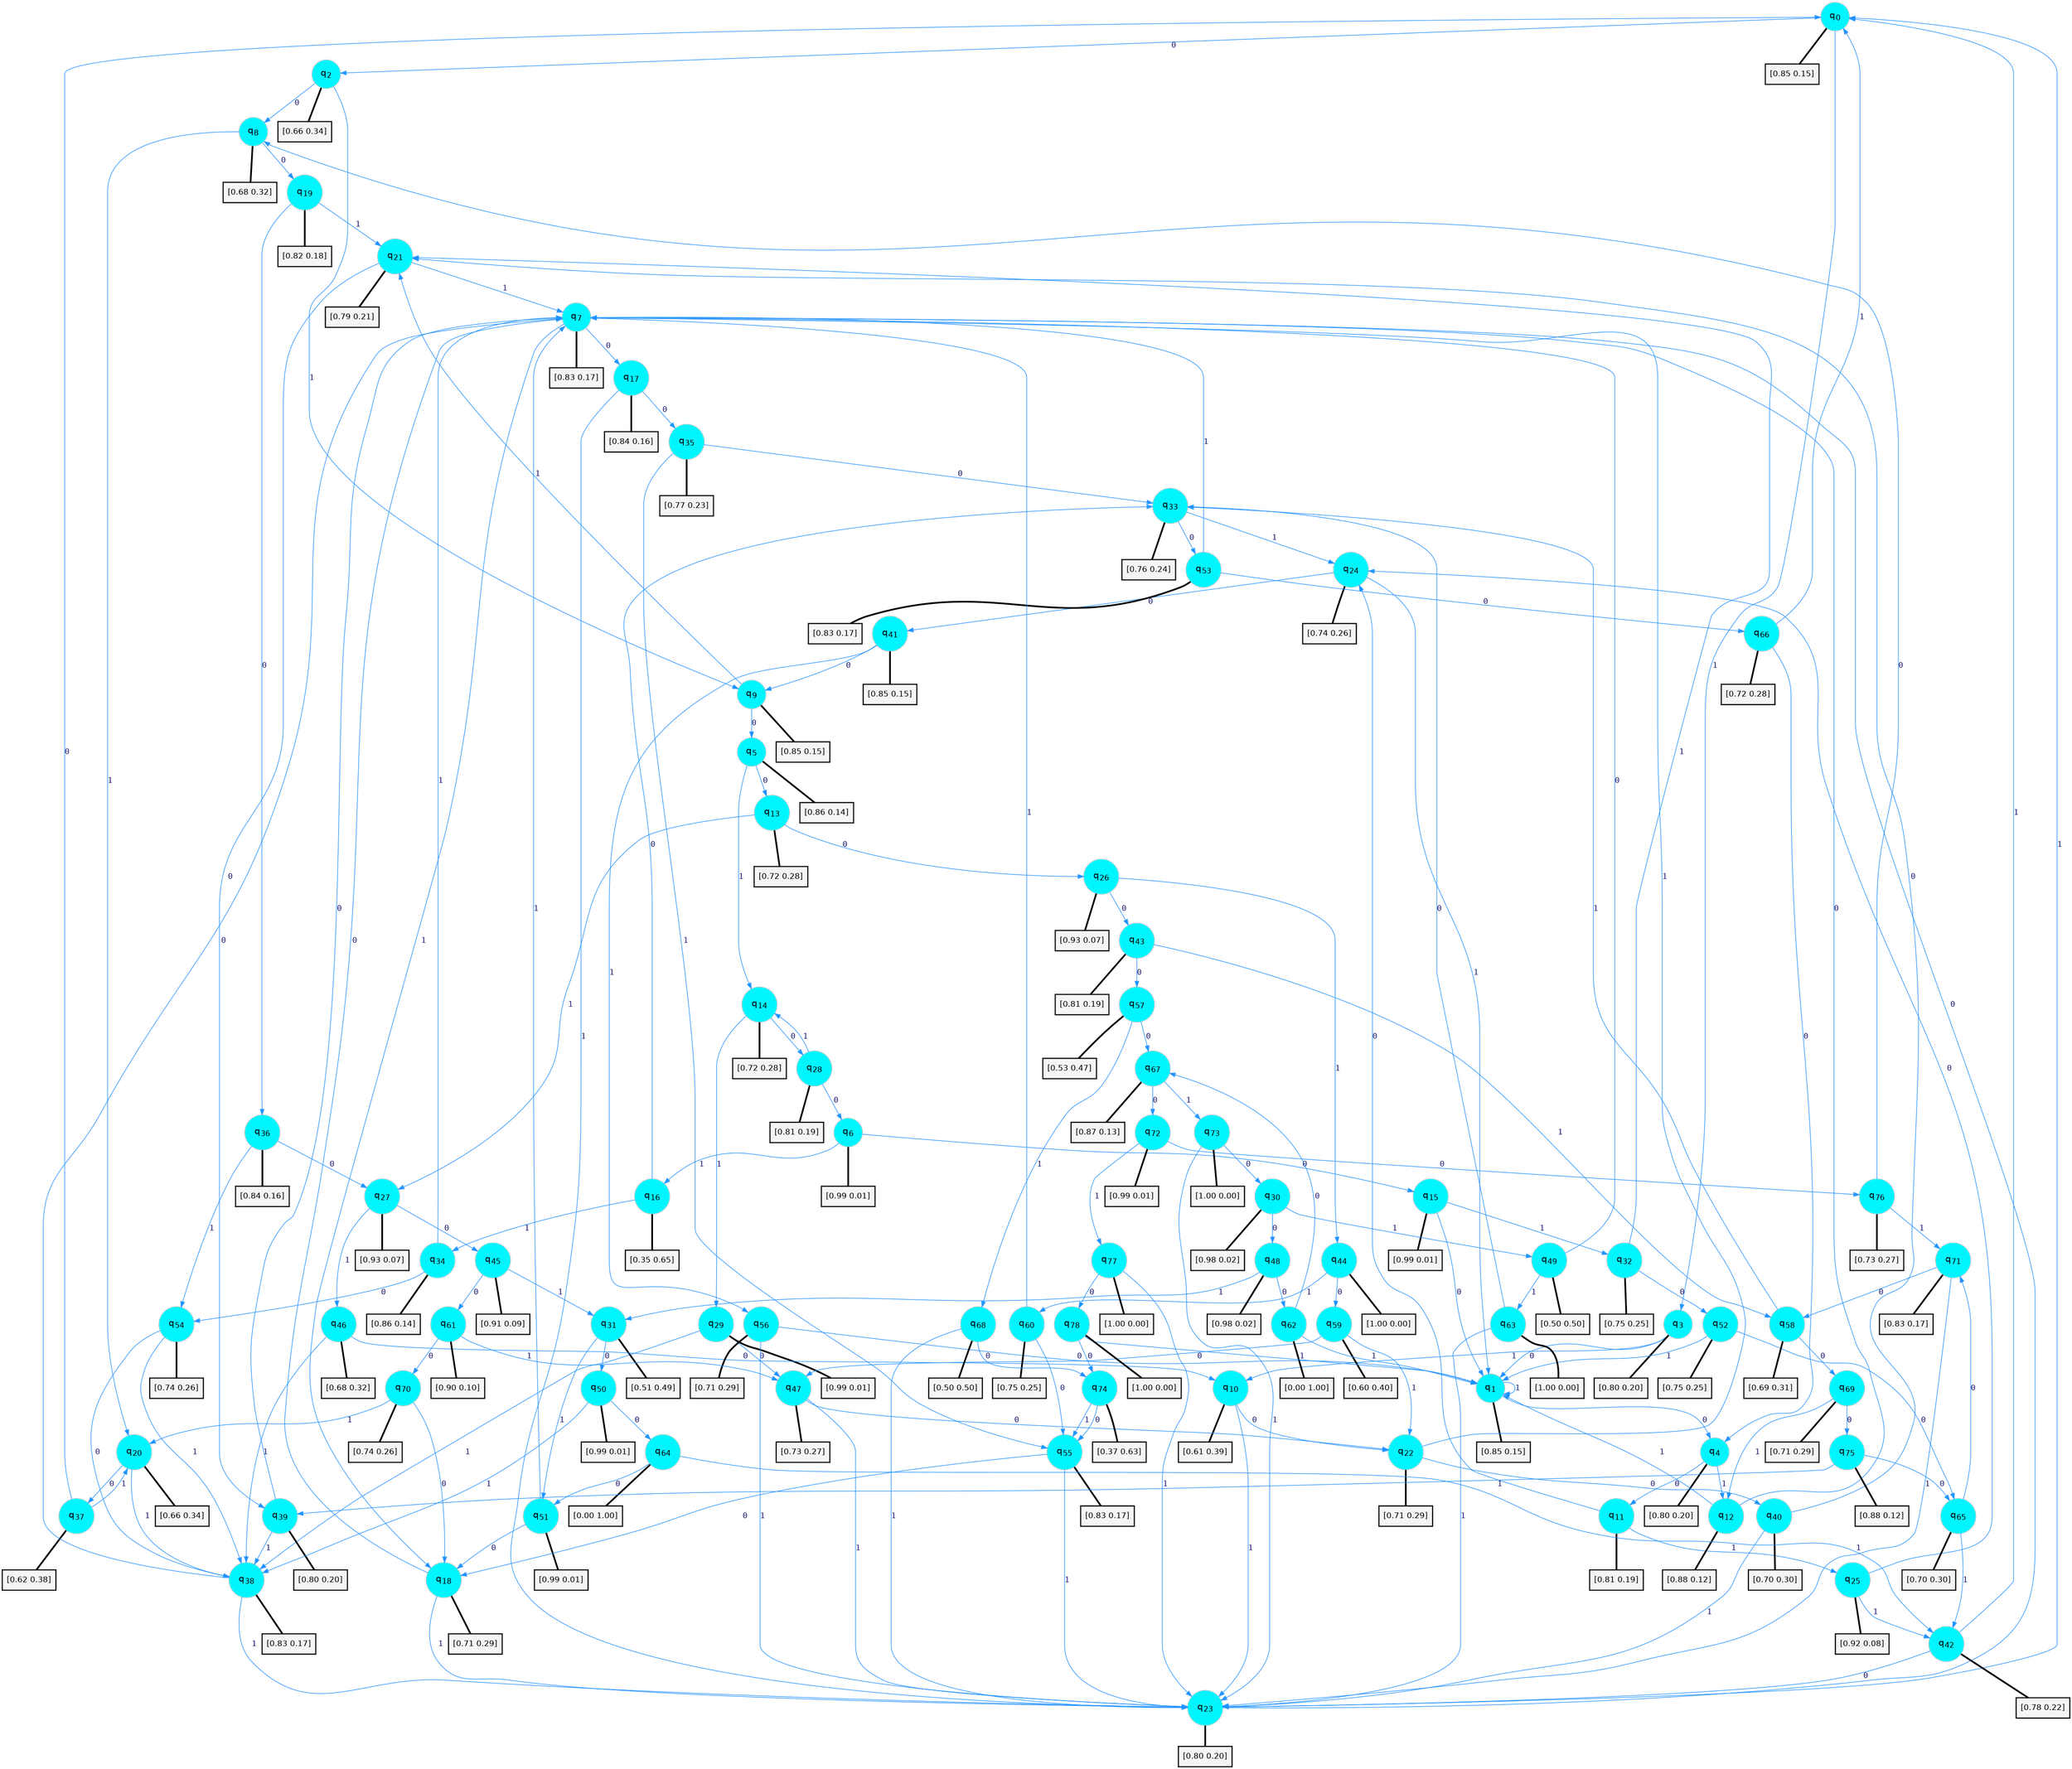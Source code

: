 digraph G {
graph [
bgcolor=transparent, dpi=300, rankdir=TD, size="40,25"];
node [
color=gray, fillcolor=turquoise1, fontcolor=black, fontname=Helvetica, fontsize=16, fontweight=bold, shape=circle, style=filled];
edge [
arrowsize=1, color=dodgerblue1, fontcolor=midnightblue, fontname=courier, fontweight=bold, penwidth=1, style=solid, weight=20];
0[label=<q<SUB>0</SUB>>];
1[label=<q<SUB>1</SUB>>];
2[label=<q<SUB>2</SUB>>];
3[label=<q<SUB>3</SUB>>];
4[label=<q<SUB>4</SUB>>];
5[label=<q<SUB>5</SUB>>];
6[label=<q<SUB>6</SUB>>];
7[label=<q<SUB>7</SUB>>];
8[label=<q<SUB>8</SUB>>];
9[label=<q<SUB>9</SUB>>];
10[label=<q<SUB>10</SUB>>];
11[label=<q<SUB>11</SUB>>];
12[label=<q<SUB>12</SUB>>];
13[label=<q<SUB>13</SUB>>];
14[label=<q<SUB>14</SUB>>];
15[label=<q<SUB>15</SUB>>];
16[label=<q<SUB>16</SUB>>];
17[label=<q<SUB>17</SUB>>];
18[label=<q<SUB>18</SUB>>];
19[label=<q<SUB>19</SUB>>];
20[label=<q<SUB>20</SUB>>];
21[label=<q<SUB>21</SUB>>];
22[label=<q<SUB>22</SUB>>];
23[label=<q<SUB>23</SUB>>];
24[label=<q<SUB>24</SUB>>];
25[label=<q<SUB>25</SUB>>];
26[label=<q<SUB>26</SUB>>];
27[label=<q<SUB>27</SUB>>];
28[label=<q<SUB>28</SUB>>];
29[label=<q<SUB>29</SUB>>];
30[label=<q<SUB>30</SUB>>];
31[label=<q<SUB>31</SUB>>];
32[label=<q<SUB>32</SUB>>];
33[label=<q<SUB>33</SUB>>];
34[label=<q<SUB>34</SUB>>];
35[label=<q<SUB>35</SUB>>];
36[label=<q<SUB>36</SUB>>];
37[label=<q<SUB>37</SUB>>];
38[label=<q<SUB>38</SUB>>];
39[label=<q<SUB>39</SUB>>];
40[label=<q<SUB>40</SUB>>];
41[label=<q<SUB>41</SUB>>];
42[label=<q<SUB>42</SUB>>];
43[label=<q<SUB>43</SUB>>];
44[label=<q<SUB>44</SUB>>];
45[label=<q<SUB>45</SUB>>];
46[label=<q<SUB>46</SUB>>];
47[label=<q<SUB>47</SUB>>];
48[label=<q<SUB>48</SUB>>];
49[label=<q<SUB>49</SUB>>];
50[label=<q<SUB>50</SUB>>];
51[label=<q<SUB>51</SUB>>];
52[label=<q<SUB>52</SUB>>];
53[label=<q<SUB>53</SUB>>];
54[label=<q<SUB>54</SUB>>];
55[label=<q<SUB>55</SUB>>];
56[label=<q<SUB>56</SUB>>];
57[label=<q<SUB>57</SUB>>];
58[label=<q<SUB>58</SUB>>];
59[label=<q<SUB>59</SUB>>];
60[label=<q<SUB>60</SUB>>];
61[label=<q<SUB>61</SUB>>];
62[label=<q<SUB>62</SUB>>];
63[label=<q<SUB>63</SUB>>];
64[label=<q<SUB>64</SUB>>];
65[label=<q<SUB>65</SUB>>];
66[label=<q<SUB>66</SUB>>];
67[label=<q<SUB>67</SUB>>];
68[label=<q<SUB>68</SUB>>];
69[label=<q<SUB>69</SUB>>];
70[label=<q<SUB>70</SUB>>];
71[label=<q<SUB>71</SUB>>];
72[label=<q<SUB>72</SUB>>];
73[label=<q<SUB>73</SUB>>];
74[label=<q<SUB>74</SUB>>];
75[label=<q<SUB>75</SUB>>];
76[label=<q<SUB>76</SUB>>];
77[label=<q<SUB>77</SUB>>];
78[label=<q<SUB>78</SUB>>];
79[label="[0.85 0.15]", shape=box,fontcolor=black, fontname=Helvetica, fontsize=14, penwidth=2, fillcolor=whitesmoke,color=black];
80[label="[0.85 0.15]", shape=box,fontcolor=black, fontname=Helvetica, fontsize=14, penwidth=2, fillcolor=whitesmoke,color=black];
81[label="[0.66 0.34]", shape=box,fontcolor=black, fontname=Helvetica, fontsize=14, penwidth=2, fillcolor=whitesmoke,color=black];
82[label="[0.80 0.20]", shape=box,fontcolor=black, fontname=Helvetica, fontsize=14, penwidth=2, fillcolor=whitesmoke,color=black];
83[label="[0.80 0.20]", shape=box,fontcolor=black, fontname=Helvetica, fontsize=14, penwidth=2, fillcolor=whitesmoke,color=black];
84[label="[0.86 0.14]", shape=box,fontcolor=black, fontname=Helvetica, fontsize=14, penwidth=2, fillcolor=whitesmoke,color=black];
85[label="[0.99 0.01]", shape=box,fontcolor=black, fontname=Helvetica, fontsize=14, penwidth=2, fillcolor=whitesmoke,color=black];
86[label="[0.83 0.17]", shape=box,fontcolor=black, fontname=Helvetica, fontsize=14, penwidth=2, fillcolor=whitesmoke,color=black];
87[label="[0.68 0.32]", shape=box,fontcolor=black, fontname=Helvetica, fontsize=14, penwidth=2, fillcolor=whitesmoke,color=black];
88[label="[0.85 0.15]", shape=box,fontcolor=black, fontname=Helvetica, fontsize=14, penwidth=2, fillcolor=whitesmoke,color=black];
89[label="[0.61 0.39]", shape=box,fontcolor=black, fontname=Helvetica, fontsize=14, penwidth=2, fillcolor=whitesmoke,color=black];
90[label="[0.81 0.19]", shape=box,fontcolor=black, fontname=Helvetica, fontsize=14, penwidth=2, fillcolor=whitesmoke,color=black];
91[label="[0.88 0.12]", shape=box,fontcolor=black, fontname=Helvetica, fontsize=14, penwidth=2, fillcolor=whitesmoke,color=black];
92[label="[0.72 0.28]", shape=box,fontcolor=black, fontname=Helvetica, fontsize=14, penwidth=2, fillcolor=whitesmoke,color=black];
93[label="[0.72 0.28]", shape=box,fontcolor=black, fontname=Helvetica, fontsize=14, penwidth=2, fillcolor=whitesmoke,color=black];
94[label="[0.99 0.01]", shape=box,fontcolor=black, fontname=Helvetica, fontsize=14, penwidth=2, fillcolor=whitesmoke,color=black];
95[label="[0.35 0.65]", shape=box,fontcolor=black, fontname=Helvetica, fontsize=14, penwidth=2, fillcolor=whitesmoke,color=black];
96[label="[0.84 0.16]", shape=box,fontcolor=black, fontname=Helvetica, fontsize=14, penwidth=2, fillcolor=whitesmoke,color=black];
97[label="[0.71 0.29]", shape=box,fontcolor=black, fontname=Helvetica, fontsize=14, penwidth=2, fillcolor=whitesmoke,color=black];
98[label="[0.82 0.18]", shape=box,fontcolor=black, fontname=Helvetica, fontsize=14, penwidth=2, fillcolor=whitesmoke,color=black];
99[label="[0.66 0.34]", shape=box,fontcolor=black, fontname=Helvetica, fontsize=14, penwidth=2, fillcolor=whitesmoke,color=black];
100[label="[0.79 0.21]", shape=box,fontcolor=black, fontname=Helvetica, fontsize=14, penwidth=2, fillcolor=whitesmoke,color=black];
101[label="[0.71 0.29]", shape=box,fontcolor=black, fontname=Helvetica, fontsize=14, penwidth=2, fillcolor=whitesmoke,color=black];
102[label="[0.80 0.20]", shape=box,fontcolor=black, fontname=Helvetica, fontsize=14, penwidth=2, fillcolor=whitesmoke,color=black];
103[label="[0.74 0.26]", shape=box,fontcolor=black, fontname=Helvetica, fontsize=14, penwidth=2, fillcolor=whitesmoke,color=black];
104[label="[0.92 0.08]", shape=box,fontcolor=black, fontname=Helvetica, fontsize=14, penwidth=2, fillcolor=whitesmoke,color=black];
105[label="[0.93 0.07]", shape=box,fontcolor=black, fontname=Helvetica, fontsize=14, penwidth=2, fillcolor=whitesmoke,color=black];
106[label="[0.93 0.07]", shape=box,fontcolor=black, fontname=Helvetica, fontsize=14, penwidth=2, fillcolor=whitesmoke,color=black];
107[label="[0.81 0.19]", shape=box,fontcolor=black, fontname=Helvetica, fontsize=14, penwidth=2, fillcolor=whitesmoke,color=black];
108[label="[0.99 0.01]", shape=box,fontcolor=black, fontname=Helvetica, fontsize=14, penwidth=2, fillcolor=whitesmoke,color=black];
109[label="[0.98 0.02]", shape=box,fontcolor=black, fontname=Helvetica, fontsize=14, penwidth=2, fillcolor=whitesmoke,color=black];
110[label="[0.51 0.49]", shape=box,fontcolor=black, fontname=Helvetica, fontsize=14, penwidth=2, fillcolor=whitesmoke,color=black];
111[label="[0.75 0.25]", shape=box,fontcolor=black, fontname=Helvetica, fontsize=14, penwidth=2, fillcolor=whitesmoke,color=black];
112[label="[0.76 0.24]", shape=box,fontcolor=black, fontname=Helvetica, fontsize=14, penwidth=2, fillcolor=whitesmoke,color=black];
113[label="[0.86 0.14]", shape=box,fontcolor=black, fontname=Helvetica, fontsize=14, penwidth=2, fillcolor=whitesmoke,color=black];
114[label="[0.77 0.23]", shape=box,fontcolor=black, fontname=Helvetica, fontsize=14, penwidth=2, fillcolor=whitesmoke,color=black];
115[label="[0.84 0.16]", shape=box,fontcolor=black, fontname=Helvetica, fontsize=14, penwidth=2, fillcolor=whitesmoke,color=black];
116[label="[0.62 0.38]", shape=box,fontcolor=black, fontname=Helvetica, fontsize=14, penwidth=2, fillcolor=whitesmoke,color=black];
117[label="[0.83 0.17]", shape=box,fontcolor=black, fontname=Helvetica, fontsize=14, penwidth=2, fillcolor=whitesmoke,color=black];
118[label="[0.80 0.20]", shape=box,fontcolor=black, fontname=Helvetica, fontsize=14, penwidth=2, fillcolor=whitesmoke,color=black];
119[label="[0.70 0.30]", shape=box,fontcolor=black, fontname=Helvetica, fontsize=14, penwidth=2, fillcolor=whitesmoke,color=black];
120[label="[0.85 0.15]", shape=box,fontcolor=black, fontname=Helvetica, fontsize=14, penwidth=2, fillcolor=whitesmoke,color=black];
121[label="[0.78 0.22]", shape=box,fontcolor=black, fontname=Helvetica, fontsize=14, penwidth=2, fillcolor=whitesmoke,color=black];
122[label="[0.81 0.19]", shape=box,fontcolor=black, fontname=Helvetica, fontsize=14, penwidth=2, fillcolor=whitesmoke,color=black];
123[label="[1.00 0.00]", shape=box,fontcolor=black, fontname=Helvetica, fontsize=14, penwidth=2, fillcolor=whitesmoke,color=black];
124[label="[0.91 0.09]", shape=box,fontcolor=black, fontname=Helvetica, fontsize=14, penwidth=2, fillcolor=whitesmoke,color=black];
125[label="[0.68 0.32]", shape=box,fontcolor=black, fontname=Helvetica, fontsize=14, penwidth=2, fillcolor=whitesmoke,color=black];
126[label="[0.73 0.27]", shape=box,fontcolor=black, fontname=Helvetica, fontsize=14, penwidth=2, fillcolor=whitesmoke,color=black];
127[label="[0.98 0.02]", shape=box,fontcolor=black, fontname=Helvetica, fontsize=14, penwidth=2, fillcolor=whitesmoke,color=black];
128[label="[0.50 0.50]", shape=box,fontcolor=black, fontname=Helvetica, fontsize=14, penwidth=2, fillcolor=whitesmoke,color=black];
129[label="[0.99 0.01]", shape=box,fontcolor=black, fontname=Helvetica, fontsize=14, penwidth=2, fillcolor=whitesmoke,color=black];
130[label="[0.99 0.01]", shape=box,fontcolor=black, fontname=Helvetica, fontsize=14, penwidth=2, fillcolor=whitesmoke,color=black];
131[label="[0.75 0.25]", shape=box,fontcolor=black, fontname=Helvetica, fontsize=14, penwidth=2, fillcolor=whitesmoke,color=black];
132[label="[0.83 0.17]", shape=box,fontcolor=black, fontname=Helvetica, fontsize=14, penwidth=2, fillcolor=whitesmoke,color=black];
133[label="[0.74 0.26]", shape=box,fontcolor=black, fontname=Helvetica, fontsize=14, penwidth=2, fillcolor=whitesmoke,color=black];
134[label="[0.83 0.17]", shape=box,fontcolor=black, fontname=Helvetica, fontsize=14, penwidth=2, fillcolor=whitesmoke,color=black];
135[label="[0.71 0.29]", shape=box,fontcolor=black, fontname=Helvetica, fontsize=14, penwidth=2, fillcolor=whitesmoke,color=black];
136[label="[0.53 0.47]", shape=box,fontcolor=black, fontname=Helvetica, fontsize=14, penwidth=2, fillcolor=whitesmoke,color=black];
137[label="[0.69 0.31]", shape=box,fontcolor=black, fontname=Helvetica, fontsize=14, penwidth=2, fillcolor=whitesmoke,color=black];
138[label="[0.60 0.40]", shape=box,fontcolor=black, fontname=Helvetica, fontsize=14, penwidth=2, fillcolor=whitesmoke,color=black];
139[label="[0.75 0.25]", shape=box,fontcolor=black, fontname=Helvetica, fontsize=14, penwidth=2, fillcolor=whitesmoke,color=black];
140[label="[0.90 0.10]", shape=box,fontcolor=black, fontname=Helvetica, fontsize=14, penwidth=2, fillcolor=whitesmoke,color=black];
141[label="[0.00 1.00]", shape=box,fontcolor=black, fontname=Helvetica, fontsize=14, penwidth=2, fillcolor=whitesmoke,color=black];
142[label="[1.00 0.00]", shape=box,fontcolor=black, fontname=Helvetica, fontsize=14, penwidth=2, fillcolor=whitesmoke,color=black];
143[label="[0.00 1.00]", shape=box,fontcolor=black, fontname=Helvetica, fontsize=14, penwidth=2, fillcolor=whitesmoke,color=black];
144[label="[0.70 0.30]", shape=box,fontcolor=black, fontname=Helvetica, fontsize=14, penwidth=2, fillcolor=whitesmoke,color=black];
145[label="[0.72 0.28]", shape=box,fontcolor=black, fontname=Helvetica, fontsize=14, penwidth=2, fillcolor=whitesmoke,color=black];
146[label="[0.87 0.13]", shape=box,fontcolor=black, fontname=Helvetica, fontsize=14, penwidth=2, fillcolor=whitesmoke,color=black];
147[label="[0.50 0.50]", shape=box,fontcolor=black, fontname=Helvetica, fontsize=14, penwidth=2, fillcolor=whitesmoke,color=black];
148[label="[0.71 0.29]", shape=box,fontcolor=black, fontname=Helvetica, fontsize=14, penwidth=2, fillcolor=whitesmoke,color=black];
149[label="[0.74 0.26]", shape=box,fontcolor=black, fontname=Helvetica, fontsize=14, penwidth=2, fillcolor=whitesmoke,color=black];
150[label="[0.83 0.17]", shape=box,fontcolor=black, fontname=Helvetica, fontsize=14, penwidth=2, fillcolor=whitesmoke,color=black];
151[label="[0.99 0.01]", shape=box,fontcolor=black, fontname=Helvetica, fontsize=14, penwidth=2, fillcolor=whitesmoke,color=black];
152[label="[1.00 0.00]", shape=box,fontcolor=black, fontname=Helvetica, fontsize=14, penwidth=2, fillcolor=whitesmoke,color=black];
153[label="[0.37 0.63]", shape=box,fontcolor=black, fontname=Helvetica, fontsize=14, penwidth=2, fillcolor=whitesmoke,color=black];
154[label="[0.88 0.12]", shape=box,fontcolor=black, fontname=Helvetica, fontsize=14, penwidth=2, fillcolor=whitesmoke,color=black];
155[label="[0.73 0.27]", shape=box,fontcolor=black, fontname=Helvetica, fontsize=14, penwidth=2, fillcolor=whitesmoke,color=black];
156[label="[1.00 0.00]", shape=box,fontcolor=black, fontname=Helvetica, fontsize=14, penwidth=2, fillcolor=whitesmoke,color=black];
157[label="[1.00 0.00]", shape=box,fontcolor=black, fontname=Helvetica, fontsize=14, penwidth=2, fillcolor=whitesmoke,color=black];
0->2 [label=0];
0->3 [label=1];
0->79 [arrowhead=none, penwidth=3,color=black];
1->4 [label=0];
1->1 [label=1];
1->80 [arrowhead=none, penwidth=3,color=black];
2->8 [label=0];
2->9 [label=1];
2->81 [arrowhead=none, penwidth=3,color=black];
3->1 [label=0];
3->10 [label=1];
3->82 [arrowhead=none, penwidth=3,color=black];
4->11 [label=0];
4->12 [label=1];
4->83 [arrowhead=none, penwidth=3,color=black];
5->13 [label=0];
5->14 [label=1];
5->84 [arrowhead=none, penwidth=3,color=black];
6->15 [label=0];
6->16 [label=1];
6->85 [arrowhead=none, penwidth=3,color=black];
7->17 [label=0];
7->18 [label=1];
7->86 [arrowhead=none, penwidth=3,color=black];
8->19 [label=0];
8->20 [label=1];
8->87 [arrowhead=none, penwidth=3,color=black];
9->5 [label=0];
9->21 [label=1];
9->88 [arrowhead=none, penwidth=3,color=black];
10->22 [label=0];
10->23 [label=1];
10->89 [arrowhead=none, penwidth=3,color=black];
11->24 [label=0];
11->25 [label=1];
11->90 [arrowhead=none, penwidth=3,color=black];
12->7 [label=0];
12->1 [label=1];
12->91 [arrowhead=none, penwidth=3,color=black];
13->26 [label=0];
13->27 [label=1];
13->92 [arrowhead=none, penwidth=3,color=black];
14->28 [label=0];
14->29 [label=1];
14->93 [arrowhead=none, penwidth=3,color=black];
15->1 [label=0];
15->32 [label=1];
15->94 [arrowhead=none, penwidth=3,color=black];
16->33 [label=0];
16->34 [label=1];
16->95 [arrowhead=none, penwidth=3,color=black];
17->35 [label=0];
17->23 [label=1];
17->96 [arrowhead=none, penwidth=3,color=black];
18->7 [label=0];
18->23 [label=1];
18->97 [arrowhead=none, penwidth=3,color=black];
19->36 [label=0];
19->21 [label=1];
19->98 [arrowhead=none, penwidth=3,color=black];
20->37 [label=0];
20->38 [label=1];
20->99 [arrowhead=none, penwidth=3,color=black];
21->39 [label=0];
21->7 [label=1];
21->100 [arrowhead=none, penwidth=3,color=black];
22->40 [label=0];
22->7 [label=1];
22->101 [arrowhead=none, penwidth=3,color=black];
23->7 [label=0];
23->0 [label=1];
23->102 [arrowhead=none, penwidth=3,color=black];
24->41 [label=0];
24->1 [label=1];
24->103 [arrowhead=none, penwidth=3,color=black];
25->24 [label=0];
25->42 [label=1];
25->104 [arrowhead=none, penwidth=3,color=black];
26->43 [label=0];
26->44 [label=1];
26->105 [arrowhead=none, penwidth=3,color=black];
27->45 [label=0];
27->46 [label=1];
27->106 [arrowhead=none, penwidth=3,color=black];
28->6 [label=0];
28->14 [label=1];
28->107 [arrowhead=none, penwidth=3,color=black];
29->47 [label=0];
29->38 [label=1];
29->108 [arrowhead=none, penwidth=3,color=black];
30->48 [label=0];
30->49 [label=1];
30->109 [arrowhead=none, penwidth=3,color=black];
31->50 [label=0];
31->51 [label=1];
31->110 [arrowhead=none, penwidth=3,color=black];
32->52 [label=0];
32->21 [label=1];
32->111 [arrowhead=none, penwidth=3,color=black];
33->53 [label=0];
33->24 [label=1];
33->112 [arrowhead=none, penwidth=3,color=black];
34->54 [label=0];
34->7 [label=1];
34->113 [arrowhead=none, penwidth=3,color=black];
35->33 [label=0];
35->55 [label=1];
35->114 [arrowhead=none, penwidth=3,color=black];
36->27 [label=0];
36->54 [label=1];
36->115 [arrowhead=none, penwidth=3,color=black];
37->0 [label=0];
37->20 [label=1];
37->116 [arrowhead=none, penwidth=3,color=black];
38->7 [label=0];
38->23 [label=1];
38->117 [arrowhead=none, penwidth=3,color=black];
39->7 [label=0];
39->38 [label=1];
39->118 [arrowhead=none, penwidth=3,color=black];
40->21 [label=0];
40->23 [label=1];
40->119 [arrowhead=none, penwidth=3,color=black];
41->9 [label=0];
41->56 [label=1];
41->120 [arrowhead=none, penwidth=3,color=black];
42->23 [label=0];
42->0 [label=1];
42->121 [arrowhead=none, penwidth=3,color=black];
43->57 [label=0];
43->58 [label=1];
43->122 [arrowhead=none, penwidth=3,color=black];
44->59 [label=0];
44->60 [label=1];
44->123 [arrowhead=none, penwidth=3,color=black];
45->61 [label=0];
45->31 [label=1];
45->124 [arrowhead=none, penwidth=3,color=black];
46->10 [label=0];
46->38 [label=1];
46->125 [arrowhead=none, penwidth=3,color=black];
47->22 [label=0];
47->23 [label=1];
47->126 [arrowhead=none, penwidth=3,color=black];
48->62 [label=0];
48->31 [label=1];
48->127 [arrowhead=none, penwidth=3,color=black];
49->7 [label=0];
49->63 [label=1];
49->128 [arrowhead=none, penwidth=3,color=black];
50->64 [label=0];
50->38 [label=1];
50->129 [arrowhead=none, penwidth=3,color=black];
51->18 [label=0];
51->7 [label=1];
51->130 [arrowhead=none, penwidth=3,color=black];
52->65 [label=0];
52->1 [label=1];
52->131 [arrowhead=none, penwidth=3,color=black];
53->66 [label=0];
53->7 [label=1];
53->132 [arrowhead=none, penwidth=3,color=black];
54->38 [label=0];
54->38 [label=1];
54->133 [arrowhead=none, penwidth=3,color=black];
55->18 [label=0];
55->23 [label=1];
55->134 [arrowhead=none, penwidth=3,color=black];
56->1 [label=0];
56->23 [label=1];
56->135 [arrowhead=none, penwidth=3,color=black];
57->67 [label=0];
57->68 [label=1];
57->136 [arrowhead=none, penwidth=3,color=black];
58->69 [label=0];
58->33 [label=1];
58->137 [arrowhead=none, penwidth=3,color=black];
59->47 [label=0];
59->22 [label=1];
59->138 [arrowhead=none, penwidth=3,color=black];
60->55 [label=0];
60->7 [label=1];
60->139 [arrowhead=none, penwidth=3,color=black];
61->70 [label=0];
61->47 [label=1];
61->140 [arrowhead=none, penwidth=3,color=black];
62->67 [label=0];
62->1 [label=1];
62->141 [arrowhead=none, penwidth=3,color=black];
63->33 [label=0];
63->23 [label=1];
63->142 [arrowhead=none, penwidth=3,color=black];
64->51 [label=0];
64->42 [label=1];
64->143 [arrowhead=none, penwidth=3,color=black];
65->71 [label=0];
65->42 [label=1];
65->144 [arrowhead=none, penwidth=3,color=black];
66->4 [label=0];
66->0 [label=1];
66->145 [arrowhead=none, penwidth=3,color=black];
67->72 [label=0];
67->73 [label=1];
67->146 [arrowhead=none, penwidth=3,color=black];
68->74 [label=0];
68->23 [label=1];
68->147 [arrowhead=none, penwidth=3,color=black];
69->75 [label=0];
69->12 [label=1];
69->148 [arrowhead=none, penwidth=3,color=black];
70->18 [label=0];
70->20 [label=1];
70->149 [arrowhead=none, penwidth=3,color=black];
71->58 [label=0];
71->23 [label=1];
71->150 [arrowhead=none, penwidth=3,color=black];
72->76 [label=0];
72->77 [label=1];
72->151 [arrowhead=none, penwidth=3,color=black];
73->30 [label=0];
73->23 [label=1];
73->152 [arrowhead=none, penwidth=3,color=black];
74->55 [label=0];
74->55 [label=1];
74->153 [arrowhead=none, penwidth=3,color=black];
75->65 [label=0];
75->39 [label=1];
75->154 [arrowhead=none, penwidth=3,color=black];
76->8 [label=0];
76->71 [label=1];
76->155 [arrowhead=none, penwidth=3,color=black];
77->78 [label=0];
77->23 [label=1];
77->156 [arrowhead=none, penwidth=3,color=black];
78->74 [label=0];
78->1 [label=1];
78->157 [arrowhead=none, penwidth=3,color=black];
}
